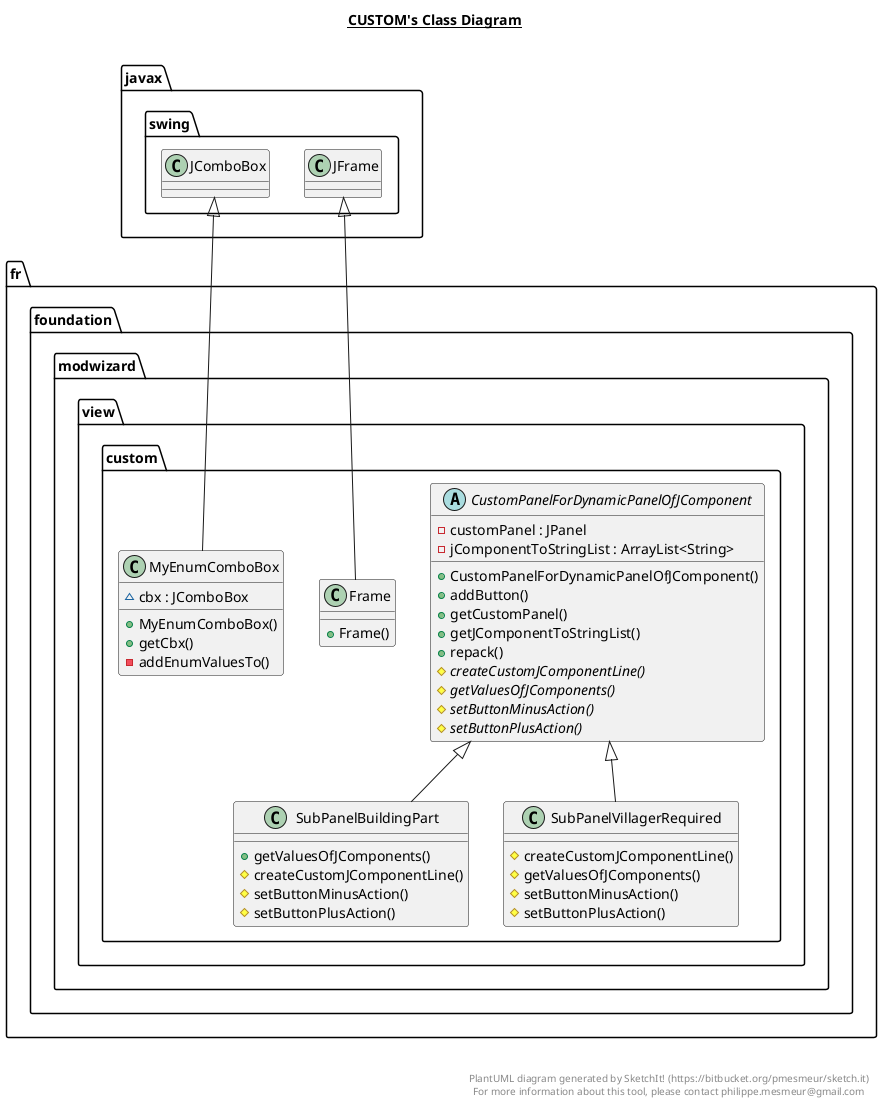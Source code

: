 @startuml

title __CUSTOM's Class Diagram__\n

  namespace fr.foundation.modwizard {
    namespace view {
      namespace custom {
        abstract class fr.foundation.modwizard.view.custom.CustomPanelForDynamicPanelOfJComponent {
            - customPanel : JPanel
            - jComponentToStringList : ArrayList<String>
            + CustomPanelForDynamicPanelOfJComponent()
            + addButton()
            + getCustomPanel()
            + getJComponentToStringList()
            + repack()
            {abstract} # createCustomJComponentLine()
            {abstract} # getValuesOfJComponents()
            {abstract} # setButtonMinusAction()
            {abstract} # setButtonPlusAction()
        }
      }
    }
  }
  

  namespace fr.foundation.modwizard {
    namespace view {
      namespace custom {
        class fr.foundation.modwizard.view.custom.Frame {
            + Frame()
        }
      }
    }
  }
  

  namespace fr.foundation.modwizard {
    namespace view {
      namespace custom {
        class fr.foundation.modwizard.view.custom.MyEnumComboBox {
            ~ cbx : JComboBox
            + MyEnumComboBox()
            + getCbx()
            - addEnumValuesTo()
        }
      }
    }
  }
  

  namespace fr.foundation.modwizard {
    namespace view {
      namespace custom {
        class fr.foundation.modwizard.view.custom.SubPanelBuildingPart {
            + getValuesOfJComponents()
            # createCustomJComponentLine()
            # setButtonMinusAction()
            # setButtonPlusAction()
        }
      }
    }
  }
  

  namespace fr.foundation.modwizard {
    namespace view {
      namespace custom {
        class fr.foundation.modwizard.view.custom.SubPanelVillagerRequired {
            # createCustomJComponentLine()
            # getValuesOfJComponents()
            # setButtonMinusAction()
            # setButtonPlusAction()
        }
      }
    }
  }
  

  fr.foundation.modwizard.view.custom.Frame -up-|> javax.swing.JFrame
  fr.foundation.modwizard.view.custom.MyEnumComboBox -up-|> javax.swing.JComboBox
  fr.foundation.modwizard.view.custom.SubPanelBuildingPart -up-|> fr.foundation.modwizard.view.custom.CustomPanelForDynamicPanelOfJComponent
  fr.foundation.modwizard.view.custom.SubPanelVillagerRequired -up-|> fr.foundation.modwizard.view.custom.CustomPanelForDynamicPanelOfJComponent


right footer


PlantUML diagram generated by SketchIt! (https://bitbucket.org/pmesmeur/sketch.it)
For more information about this tool, please contact philippe.mesmeur@gmail.com
endfooter

@enduml
